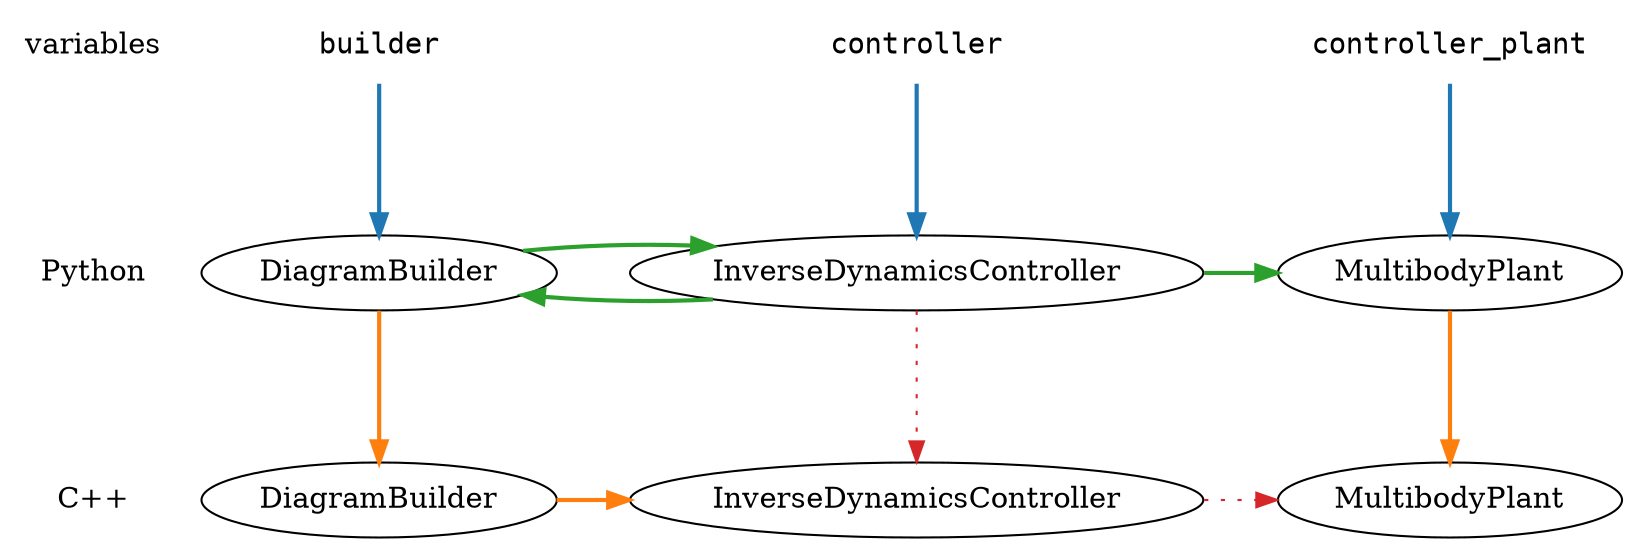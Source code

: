 digraph G {
  edge [minlen=2];
  {
    node [shape=plaintext];
    edge [style=invis];
    variables -> Python -> "C++";
  }
  {
    node [shape=plaintext, fontname="Courier"];
    controller_plant; builder; controller;
  }
  
  pymbp [label="MultibodyPlant"];
  cmbp [label="MultibodyPlant"];
  pydb [label="DiagramBuilder"];
  cdb [label="DiagramBuilder"];
  pyidc [label="InverseDynamicsController"];
  cidc [label="InverseDynamicsController"];
  
  { rank = same; variables; builder; controller; controller_plant; }
  { rank = same; Python; pymbp; pydb; pyidc; }
  { rank = same; "C++"; cmbp; cdb; cidc; }
  
  {
    edge [color="#1F77B4", style=bold];
    controller_plant -> pymbp;
    builder -> pydb;
    controller -> pyidc;
  }
  
  {
    edge [color="#FF7F0E", style=bold];
    pymbp -> cmbp;
    pydb -> cdb;
    cdb -> cidc;
  }
  
  {
    edge [color="#2CA02C", style=bold constraint=false];
    pyidc -> pydb;
    pydb -> pyidc;
    pyidc -> pymbp;
  }
  
  {
    edge [color="#D62728", style=dotted];
    pyidc -> cidc;
    cidc -> cmbp;
  }
}
